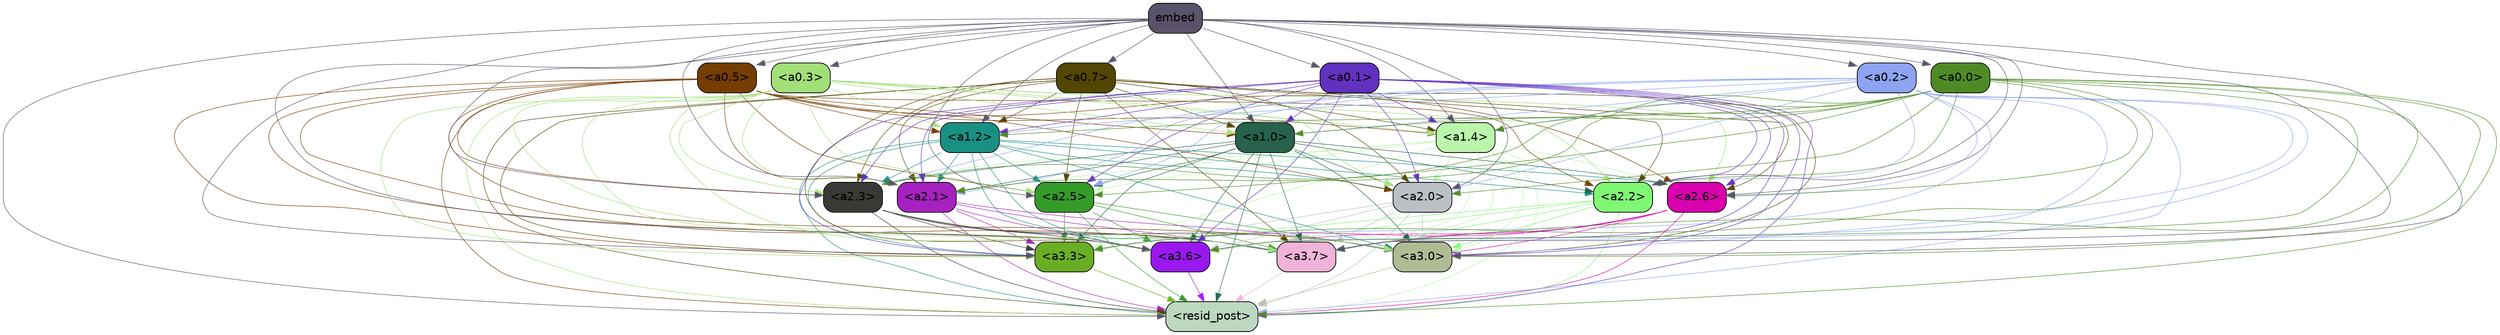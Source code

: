 strict digraph "" {
	graph [bgcolor=transparent,
		layout=dot,
		overlap=false,
		splines=true
	];
	"<a3.7>"	[color=black,
		fillcolor="#efb4d7",
		fontname=Helvetica,
		shape=box,
		style="filled, rounded"];
	"<resid_post>"	[color=black,
		fillcolor="#bcd8c0",
		fontname=Helvetica,
		shape=box,
		style="filled, rounded"];
	"<a3.7>" -> "<resid_post>"	[color="#efb4d7",
		penwidth=0.6];
	"<a3.6>"	[color=black,
		fillcolor="#9818ef",
		fontname=Helvetica,
		shape=box,
		style="filled, rounded"];
	"<a3.6>" -> "<resid_post>"	[color="#9818ef",
		penwidth=0.6];
	"<a3.3>"	[color=black,
		fillcolor="#69ae23",
		fontname=Helvetica,
		shape=box,
		style="filled, rounded"];
	"<a3.3>" -> "<resid_post>"	[color="#69ae23",
		penwidth=0.6];
	"<a3.0>"	[color=black,
		fillcolor="#afbc93",
		fontname=Helvetica,
		shape=box,
		style="filled, rounded"];
	"<a3.0>" -> "<resid_post>"	[color="#afbc93",
		penwidth=0.6];
	"<a2.6>"	[color=black,
		fillcolor="#da01ae",
		fontname=Helvetica,
		shape=box,
		style="filled, rounded"];
	"<a2.6>" -> "<a3.7>"	[color="#da01ae",
		penwidth=0.6];
	"<a2.6>" -> "<resid_post>"	[color="#da01ae",
		penwidth=0.6];
	"<a2.6>" -> "<a3.6>"	[color="#da01ae",
		penwidth=0.6];
	"<a2.6>" -> "<a3.3>"	[color="#da01ae",
		penwidth=0.6];
	"<a2.6>" -> "<a3.0>"	[color="#da01ae",
		penwidth=0.6];
	"<a2.5>"	[color=black,
		fillcolor="#349b29",
		fontname=Helvetica,
		shape=box,
		style="filled, rounded"];
	"<a2.5>" -> "<a3.7>"	[color="#349b29",
		penwidth=0.6];
	"<a2.5>" -> "<resid_post>"	[color="#349b29",
		penwidth=0.6];
	"<a2.5>" -> "<a3.6>"	[color="#349b29",
		penwidth=0.6];
	"<a2.5>" -> "<a3.3>"	[color="#349b29",
		penwidth=0.6];
	"<a2.5>" -> "<a3.0>"	[color="#349b29",
		penwidth=0.6];
	"<a2.3>"	[color=black,
		fillcolor="#393936",
		fontname=Helvetica,
		shape=box,
		style="filled, rounded"];
	"<a2.3>" -> "<a3.7>"	[color="#393936",
		penwidth=0.6];
	"<a2.3>" -> "<resid_post>"	[color="#393936",
		penwidth=0.6];
	"<a2.3>" -> "<a3.6>"	[color="#393936",
		penwidth=0.6];
	"<a2.3>" -> "<a3.3>"	[color="#393936",
		penwidth=0.6];
	"<a2.3>" -> "<a3.0>"	[color="#393936",
		penwidth=0.6];
	"<a2.2>"	[color=black,
		fillcolor="#80f774",
		fontname=Helvetica,
		shape=box,
		style="filled, rounded"];
	"<a2.2>" -> "<a3.7>"	[color="#80f774",
		penwidth=0.6];
	"<a2.2>" -> "<resid_post>"	[color="#80f774",
		penwidth=0.6];
	"<a2.2>" -> "<a3.6>"	[color="#80f774",
		penwidth=0.6];
	"<a2.2>" -> "<a3.3>"	[color="#80f774",
		penwidth=0.6];
	"<a2.2>" -> "<a3.0>"	[color="#80f774",
		penwidth=0.6];
	"<a2.1>"	[color=black,
		fillcolor="#a621bf",
		fontname=Helvetica,
		shape=box,
		style="filled, rounded"];
	"<a2.1>" -> "<a3.7>"	[color="#a621bf",
		penwidth=0.6];
	"<a2.1>" -> "<resid_post>"	[color="#a621bf",
		penwidth=0.6];
	"<a2.1>" -> "<a3.6>"	[color="#a621bf",
		penwidth=0.6];
	"<a2.1>" -> "<a3.3>"	[color="#a621bf",
		penwidth=0.6];
	"<a2.1>" -> "<a3.0>"	[color="#a621bf",
		penwidth=0.6];
	"<a2.0>"	[color=black,
		fillcolor="#bbc0c5",
		fontname=Helvetica,
		shape=box,
		style="filled, rounded"];
	"<a2.0>" -> "<a3.7>"	[color="#bbc0c5",
		penwidth=0.6];
	"<a2.0>" -> "<resid_post>"	[color="#bbc0c5",
		penwidth=0.6];
	"<a2.0>" -> "<a3.6>"	[color="#bbc0c5",
		penwidth=0.6];
	"<a2.0>" -> "<a3.3>"	[color="#bbc0c5",
		penwidth=0.6];
	"<a2.0>" -> "<a3.0>"	[color="#bbc0c5",
		penwidth=0.6];
	"<a1.4>"	[color=black,
		fillcolor="#bcf5ac",
		fontname=Helvetica,
		shape=box,
		style="filled, rounded"];
	"<a1.4>" -> "<a3.7>"	[color="#bcf5ac",
		penwidth=0.6];
	"<a1.4>" -> "<resid_post>"	[color="#bcf5ac",
		penwidth=0.6];
	"<a1.4>" -> "<a3.6>"	[color="#bcf5ac",
		penwidth=0.6];
	"<a1.4>" -> "<a3.3>"	[color="#bcf5ac",
		penwidth=0.6];
	"<a1.4>" -> "<a3.0>"	[color="#bcf5ac",
		penwidth=0.6];
	"<a1.4>" -> "<a2.6>"	[color="#bcf5ac",
		penwidth=0.6];
	"<a1.4>" -> "<a2.5>"	[color="#bcf5ac",
		penwidth=0.6];
	"<a1.4>" -> "<a2.3>"	[color="#bcf5ac",
		penwidth=0.6];
	"<a1.4>" -> "<a2.2>"	[color="#bcf5ac",
		penwidth=0.6];
	"<a1.4>" -> "<a2.1>"	[color="#bcf5ac",
		penwidth=0.6];
	"<a1.4>" -> "<a2.0>"	[color="#bcf5ac",
		penwidth=0.6];
	"<a1.2>"	[color=black,
		fillcolor="#199084",
		fontname=Helvetica,
		shape=box,
		style="filled, rounded"];
	"<a1.2>" -> "<a3.7>"	[color="#199084",
		penwidth=0.6];
	"<a1.2>" -> "<resid_post>"	[color="#199084",
		penwidth=0.6];
	"<a1.2>" -> "<a3.6>"	[color="#199084",
		penwidth=0.6];
	"<a1.2>" -> "<a3.3>"	[color="#199084",
		penwidth=0.6];
	"<a1.2>" -> "<a3.0>"	[color="#199084",
		penwidth=0.6];
	"<a1.2>" -> "<a2.6>"	[color="#199084",
		penwidth=0.6];
	"<a1.2>" -> "<a2.5>"	[color="#199084",
		penwidth=0.6];
	"<a1.2>" -> "<a2.3>"	[color="#199084",
		penwidth=0.6];
	"<a1.2>" -> "<a2.2>"	[color="#199084",
		penwidth=0.6];
	"<a1.2>" -> "<a2.1>"	[color="#199084",
		penwidth=0.6];
	"<a1.2>" -> "<a2.0>"	[color="#199084",
		penwidth=0.6];
	"<a1.0>"	[color=black,
		fillcolor="#26624c",
		fontname=Helvetica,
		shape=box,
		style="filled, rounded"];
	"<a1.0>" -> "<a3.7>"	[color="#26624c",
		penwidth=0.6];
	"<a1.0>" -> "<resid_post>"	[color="#26624c",
		penwidth=0.6];
	"<a1.0>" -> "<a3.6>"	[color="#26624c",
		penwidth=0.6];
	"<a1.0>" -> "<a3.3>"	[color="#26624c",
		penwidth=0.6];
	"<a1.0>" -> "<a3.0>"	[color="#26624c",
		penwidth=0.6];
	"<a1.0>" -> "<a2.6>"	[color="#26624c",
		penwidth=0.6];
	"<a1.0>" -> "<a2.5>"	[color="#26624c",
		penwidth=0.6];
	"<a1.0>" -> "<a2.3>"	[color="#26624c",
		penwidth=0.6];
	"<a1.0>" -> "<a2.2>"	[color="#26624c",
		penwidth=0.6];
	"<a1.0>" -> "<a2.1>"	[color="#26624c",
		penwidth=0.6];
	"<a1.0>" -> "<a2.0>"	[color="#26624c",
		penwidth=0.6];
	"<a0.7>"	[color=black,
		fillcolor="#534602",
		fontname=Helvetica,
		shape=box,
		style="filled, rounded"];
	"<a0.7>" -> "<a3.7>"	[color="#534602",
		penwidth=0.6];
	"<a0.7>" -> "<resid_post>"	[color="#534602",
		penwidth=0.6];
	"<a0.7>" -> "<a3.6>"	[color="#534602",
		penwidth=0.6];
	"<a0.7>" -> "<a3.3>"	[color="#534602",
		penwidth=0.6];
	"<a0.7>" -> "<a3.0>"	[color="#534602",
		penwidth=0.6];
	"<a0.7>" -> "<a2.6>"	[color="#534602",
		penwidth=0.6];
	"<a0.7>" -> "<a2.5>"	[color="#534602",
		penwidth=0.6];
	"<a0.7>" -> "<a2.3>"	[color="#534602",
		penwidth=0.6];
	"<a0.7>" -> "<a2.2>"	[color="#534602",
		penwidth=0.6];
	"<a0.7>" -> "<a2.1>"	[color="#534602",
		penwidth=0.6];
	"<a0.7>" -> "<a2.0>"	[color="#534602",
		penwidth=0.6];
	"<a0.7>" -> "<a1.4>"	[color="#534602",
		penwidth=0.6];
	"<a0.7>" -> "<a1.2>"	[color="#534602",
		penwidth=0.6];
	"<a0.7>" -> "<a1.0>"	[color="#534602",
		penwidth=0.6];
	"<a0.5>"	[color=black,
		fillcolor="#763d03",
		fontname=Helvetica,
		shape=box,
		style="filled, rounded"];
	"<a0.5>" -> "<a3.7>"	[color="#763d03",
		penwidth=0.6];
	"<a0.5>" -> "<resid_post>"	[color="#763d03",
		penwidth=0.6];
	"<a0.5>" -> "<a3.6>"	[color="#763d03",
		penwidth=0.6];
	"<a0.5>" -> "<a3.3>"	[color="#763d03",
		penwidth=0.6];
	"<a0.5>" -> "<a3.0>"	[color="#763d03",
		penwidth=0.6];
	"<a0.5>" -> "<a2.6>"	[color="#763d03",
		penwidth=0.6];
	"<a0.5>" -> "<a2.5>"	[color="#763d03",
		penwidth=0.6];
	"<a0.5>" -> "<a2.3>"	[color="#763d03",
		penwidth=0.6];
	"<a0.5>" -> "<a2.2>"	[color="#763d03",
		penwidth=0.6];
	"<a0.5>" -> "<a2.1>"	[color="#763d03",
		penwidth=0.6];
	"<a0.5>" -> "<a2.0>"	[color="#763d03",
		penwidth=0.6];
	"<a0.5>" -> "<a1.4>"	[color="#763d03",
		penwidth=0.6];
	"<a0.5>" -> "<a1.2>"	[color="#763d03",
		penwidth=0.6];
	"<a0.5>" -> "<a1.0>"	[color="#763d03",
		penwidth=0.6];
	"<a0.3>"	[color=black,
		fillcolor="#a2df79",
		fontname=Helvetica,
		shape=box,
		style="filled, rounded"];
	"<a0.3>" -> "<a3.7>"	[color="#a2df79",
		penwidth=0.6];
	"<a0.3>" -> "<resid_post>"	[color="#a2df79",
		penwidth=0.6];
	"<a0.3>" -> "<a3.6>"	[color="#a2df79",
		penwidth=0.6];
	"<a0.3>" -> "<a3.3>"	[color="#a2df79",
		penwidth=0.6];
	"<a0.3>" -> "<a3.0>"	[color="#a2df79",
		penwidth=0.6];
	"<a0.3>" -> "<a2.6>"	[color="#a2df79",
		penwidth=0.6];
	"<a0.3>" -> "<a2.5>"	[color="#a2df79",
		penwidth=0.6];
	"<a0.3>" -> "<a2.3>"	[color="#a2df79",
		penwidth=0.6];
	"<a0.3>" -> "<a2.2>"	[color="#a2df79",
		penwidth=0.6];
	"<a0.3>" -> "<a2.1>"	[color="#a2df79",
		penwidth=0.6];
	"<a0.3>" -> "<a2.0>"	[color="#a2df79",
		penwidth=0.6];
	"<a0.3>" -> "<a1.4>"	[color="#a2df79",
		penwidth=0.6];
	"<a0.3>" -> "<a1.2>"	[color="#a2df79",
		penwidth=0.6];
	"<a0.3>" -> "<a1.0>"	[color="#a2df79",
		penwidth=0.6];
	"<a0.2>"	[color=black,
		fillcolor="#8ea4f2",
		fontname=Helvetica,
		shape=box,
		style="filled, rounded"];
	"<a0.2>" -> "<a3.7>"	[color="#8ea4f2",
		penwidth=0.6];
	"<a0.2>" -> "<resid_post>"	[color="#8ea4f2",
		penwidth=0.6];
	"<a0.2>" -> "<a3.6>"	[color="#8ea4f2",
		penwidth=0.6];
	"<a0.2>" -> "<a3.3>"	[color="#8ea4f2",
		penwidth=0.6];
	"<a0.2>" -> "<a3.0>"	[color="#8ea4f2",
		penwidth=0.6];
	"<a0.2>" -> "<a2.6>"	[color="#8ea4f2",
		penwidth=0.6];
	"<a0.2>" -> "<a2.5>"	[color="#8ea4f2",
		penwidth=0.6];
	"<a0.2>" -> "<a2.3>"	[color="#8ea4f2",
		penwidth=0.6];
	"<a0.2>" -> "<a2.2>"	[color="#8ea4f2",
		penwidth=0.6];
	"<a0.2>" -> "<a2.1>"	[color="#8ea4f2",
		penwidth=0.6];
	"<a0.2>" -> "<a2.0>"	[color="#8ea4f2",
		penwidth=0.6];
	"<a0.2>" -> "<a1.4>"	[color="#8ea4f2",
		penwidth=0.6];
	"<a0.2>" -> "<a1.2>"	[color="#8ea4f2",
		penwidth=0.6];
	"<a0.2>" -> "<a1.0>"	[color="#8ea4f2",
		penwidth=0.6];
	"<a0.1>"	[color=black,
		fillcolor="#6131c0",
		fontname=Helvetica,
		shape=box,
		style="filled, rounded"];
	"<a0.1>" -> "<a3.7>"	[color="#6131c0",
		penwidth=0.6];
	"<a0.1>" -> "<resid_post>"	[color="#6131c0",
		penwidth=0.6];
	"<a0.1>" -> "<a3.6>"	[color="#6131c0",
		penwidth=0.6];
	"<a0.1>" -> "<a3.3>"	[color="#6131c0",
		penwidth=0.6];
	"<a0.1>" -> "<a3.0>"	[color="#6131c0",
		penwidth=0.6];
	"<a0.1>" -> "<a2.6>"	[color="#6131c0",
		penwidth=0.6];
	"<a0.1>" -> "<a2.5>"	[color="#6131c0",
		penwidth=0.6];
	"<a0.1>" -> "<a2.3>"	[color="#6131c0",
		penwidth=0.6];
	"<a0.1>" -> "<a2.2>"	[color="#6131c0",
		penwidth=0.6];
	"<a0.1>" -> "<a2.1>"	[color="#6131c0",
		penwidth=0.6];
	"<a0.1>" -> "<a2.0>"	[color="#6131c0",
		penwidth=0.6];
	"<a0.1>" -> "<a1.4>"	[color="#6131c0",
		penwidth=0.6];
	"<a0.1>" -> "<a1.2>"	[color="#6131c0",
		penwidth=0.6];
	"<a0.1>" -> "<a1.0>"	[color="#6131c0",
		penwidth=0.6];
	"<a0.0>"	[color=black,
		fillcolor="#4f8b25",
		fontname=Helvetica,
		shape=box,
		style="filled, rounded"];
	"<a0.0>" -> "<a3.7>"	[color="#4f8b25",
		penwidth=0.6];
	"<a0.0>" -> "<resid_post>"	[color="#4f8b25",
		penwidth=0.6];
	"<a0.0>" -> "<a3.6>"	[color="#4f8b25",
		penwidth=0.6];
	"<a0.0>" -> "<a3.3>"	[color="#4f8b25",
		penwidth=0.6];
	"<a0.0>" -> "<a3.0>"	[color="#4f8b25",
		penwidth=0.6];
	"<a0.0>" -> "<a2.6>"	[color="#4f8b25",
		penwidth=0.6];
	"<a0.0>" -> "<a2.5>"	[color="#4f8b25",
		penwidth=0.6];
	"<a0.0>" -> "<a2.3>"	[color="#4f8b25",
		penwidth=0.6];
	"<a0.0>" -> "<a2.2>"	[color="#4f8b25",
		penwidth=0.6];
	"<a0.0>" -> "<a2.1>"	[color="#4f8b25",
		penwidth=0.6];
	"<a0.0>" -> "<a2.0>"	[color="#4f8b25",
		penwidth=0.6];
	"<a0.0>" -> "<a1.4>"	[color="#4f8b25",
		penwidth=0.6];
	"<a0.0>" -> "<a1.2>"	[color="#4f8b25",
		penwidth=0.6];
	"<a0.0>" -> "<a1.0>"	[color="#4f8b25",
		penwidth=0.6];
	embed	[color=black,
		fillcolor="#595268",
		fontname=Helvetica,
		shape=box,
		style="filled, rounded"];
	embed -> "<a3.7>"	[color="#595268",
		penwidth=0.6];
	embed -> "<resid_post>"	[color="#595268",
		penwidth=0.6];
	embed -> "<a3.6>"	[color="#595268",
		penwidth=0.6];
	embed -> "<a3.3>"	[color="#595268",
		penwidth=0.6];
	embed -> "<a3.0>"	[color="#595268",
		penwidth=0.6];
	embed -> "<a2.6>"	[color="#595268",
		penwidth=0.6];
	embed -> "<a2.5>"	[color="#595268",
		penwidth=0.6];
	embed -> "<a2.3>"	[color="#595268",
		penwidth=0.6];
	embed -> "<a2.2>"	[color="#595268",
		penwidth=0.6];
	embed -> "<a2.1>"	[color="#595268",
		penwidth=0.6];
	embed -> "<a2.0>"	[color="#595268",
		penwidth=0.6];
	embed -> "<a1.4>"	[color="#595268",
		penwidth=0.6];
	embed -> "<a1.2>"	[color="#595268",
		penwidth=0.6];
	embed -> "<a1.0>"	[color="#595268",
		penwidth=0.6];
	embed -> "<a0.7>"	[color="#595268",
		penwidth=0.6];
	embed -> "<a0.5>"	[color="#595268",
		penwidth=0.6];
	embed -> "<a0.3>"	[color="#595268",
		penwidth=0.6];
	embed -> "<a0.2>"	[color="#595268",
		penwidth=0.6];
	embed -> "<a0.1>"	[color="#595268",
		penwidth=0.6];
	embed -> "<a0.0>"	[color="#595268",
		penwidth=0.6];
}
